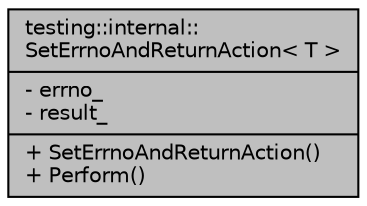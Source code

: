 digraph "testing::internal::SetErrnoAndReturnAction&lt; T &gt;"
{
 // INTERACTIVE_SVG=YES
 // LATEX_PDF_SIZE
  edge [fontname="Helvetica",fontsize="10",labelfontname="Helvetica",labelfontsize="10"];
  node [fontname="Helvetica",fontsize="10",shape=record];
  Node1 [label="{testing::internal::\lSetErrnoAndReturnAction\< T \>\n|- errno_\l- result_\l|+ SetErrnoAndReturnAction()\l+ Perform()\l}",height=0.2,width=0.4,color="black", fillcolor="grey75", style="filled", fontcolor="black",tooltip=" "];
}
